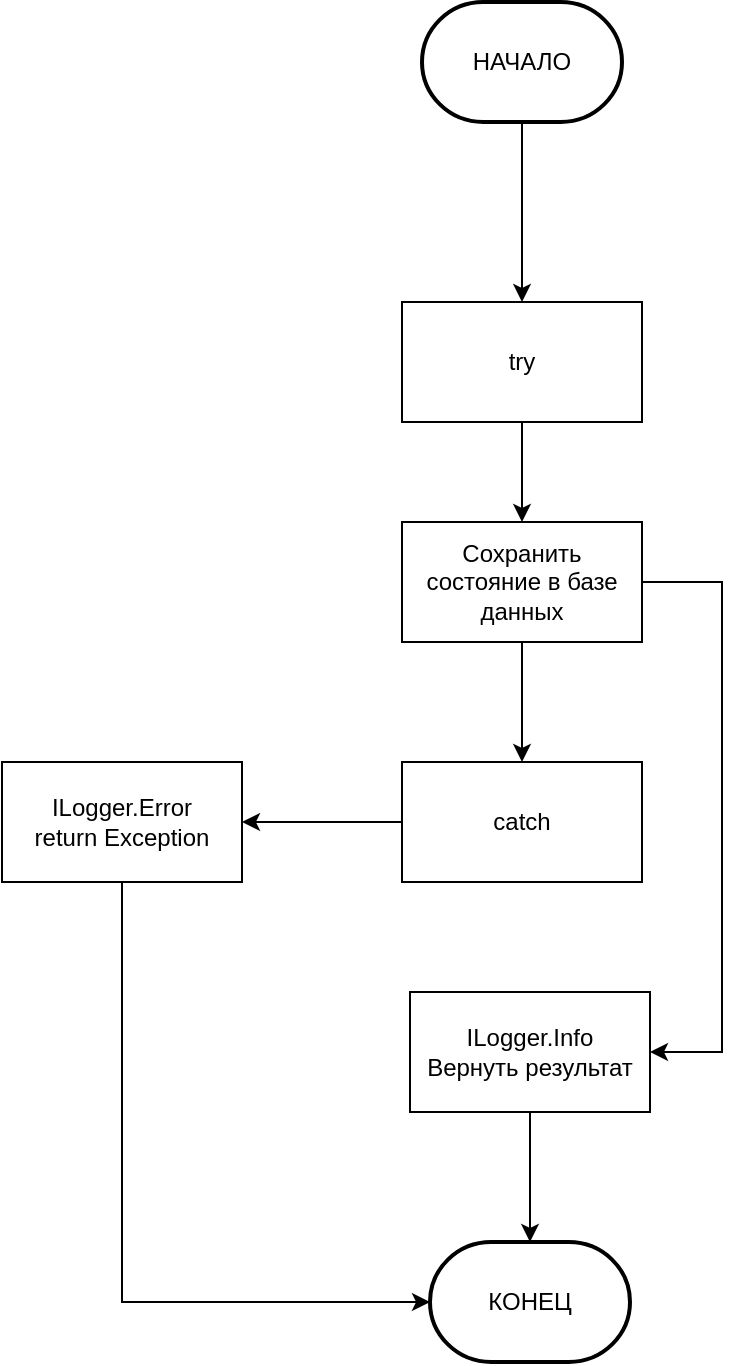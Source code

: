 <mxfile version="13.9.9" type="device"><diagram id="tu8GHThMDIH9UqnaUoCM" name="Страница 1"><mxGraphModel dx="852" dy="494" grid="1" gridSize="10" guides="1" tooltips="1" connect="1" arrows="1" fold="1" page="1" pageScale="1" pageWidth="827" pageHeight="1169" math="0" shadow="0"><root><mxCell id="0"/><mxCell id="1" parent="0"/><mxCell id="qlPwNF9bayiv_d7jtfun-5" style="edgeStyle=orthogonalEdgeStyle;rounded=0;orthogonalLoop=1;jettySize=auto;html=1;entryX=0.5;entryY=0;entryDx=0;entryDy=0;" edge="1" parent="1" source="qlPwNF9bayiv_d7jtfun-2" target="qlPwNF9bayiv_d7jtfun-3"><mxGeometry relative="1" as="geometry"/></mxCell><mxCell id="qlPwNF9bayiv_d7jtfun-2" value="НАЧАЛО" style="strokeWidth=2;html=1;shape=mxgraph.flowchart.terminator;whiteSpace=wrap;" vertex="1" parent="1"><mxGeometry x="360" y="30" width="100" height="60" as="geometry"/></mxCell><mxCell id="qlPwNF9bayiv_d7jtfun-11" style="edgeStyle=orthogonalEdgeStyle;rounded=0;orthogonalLoop=1;jettySize=auto;html=1;entryX=0.5;entryY=0;entryDx=0;entryDy=0;" edge="1" parent="1" source="qlPwNF9bayiv_d7jtfun-3" target="qlPwNF9bayiv_d7jtfun-6"><mxGeometry relative="1" as="geometry"/></mxCell><mxCell id="qlPwNF9bayiv_d7jtfun-3" value="try" style="rounded=0;whiteSpace=wrap;html=1;" vertex="1" parent="1"><mxGeometry x="350" y="180" width="120" height="60" as="geometry"/></mxCell><mxCell id="qlPwNF9bayiv_d7jtfun-8" style="edgeStyle=orthogonalEdgeStyle;rounded=0;orthogonalLoop=1;jettySize=auto;html=1;" edge="1" parent="1" source="qlPwNF9bayiv_d7jtfun-4" target="qlPwNF9bayiv_d7jtfun-7"><mxGeometry relative="1" as="geometry"/></mxCell><mxCell id="qlPwNF9bayiv_d7jtfun-4" value="catch" style="rounded=0;whiteSpace=wrap;html=1;" vertex="1" parent="1"><mxGeometry x="350" y="410" width="120" height="60" as="geometry"/></mxCell><mxCell id="qlPwNF9bayiv_d7jtfun-10" style="edgeStyle=orthogonalEdgeStyle;rounded=0;orthogonalLoop=1;jettySize=auto;html=1;entryX=1;entryY=0.5;entryDx=0;entryDy=0;" edge="1" parent="1" source="qlPwNF9bayiv_d7jtfun-6" target="qlPwNF9bayiv_d7jtfun-9"><mxGeometry relative="1" as="geometry"><Array as="points"><mxPoint x="510" y="320"/><mxPoint x="510" y="555"/></Array></mxGeometry></mxCell><mxCell id="qlPwNF9bayiv_d7jtfun-12" style="edgeStyle=orthogonalEdgeStyle;rounded=0;orthogonalLoop=1;jettySize=auto;html=1;entryX=0.5;entryY=0;entryDx=0;entryDy=0;" edge="1" parent="1" source="qlPwNF9bayiv_d7jtfun-6" target="qlPwNF9bayiv_d7jtfun-4"><mxGeometry relative="1" as="geometry"/></mxCell><mxCell id="qlPwNF9bayiv_d7jtfun-6" value="Сохранить состояние в базе данных" style="rounded=0;whiteSpace=wrap;html=1;" vertex="1" parent="1"><mxGeometry x="350" y="290" width="120" height="60" as="geometry"/></mxCell><mxCell id="qlPwNF9bayiv_d7jtfun-15" style="edgeStyle=orthogonalEdgeStyle;rounded=0;orthogonalLoop=1;jettySize=auto;html=1;entryX=0;entryY=0.5;entryDx=0;entryDy=0;entryPerimeter=0;" edge="1" parent="1" source="qlPwNF9bayiv_d7jtfun-7" target="qlPwNF9bayiv_d7jtfun-13"><mxGeometry relative="1" as="geometry"><Array as="points"><mxPoint x="210" y="680"/></Array></mxGeometry></mxCell><mxCell id="qlPwNF9bayiv_d7jtfun-7" value="ILogger.Error&lt;br&gt;return Exception" style="rounded=0;whiteSpace=wrap;html=1;" vertex="1" parent="1"><mxGeometry x="150" y="410" width="120" height="60" as="geometry"/></mxCell><mxCell id="qlPwNF9bayiv_d7jtfun-14" style="edgeStyle=orthogonalEdgeStyle;rounded=0;orthogonalLoop=1;jettySize=auto;html=1;entryX=0.5;entryY=0;entryDx=0;entryDy=0;entryPerimeter=0;" edge="1" parent="1" source="qlPwNF9bayiv_d7jtfun-9" target="qlPwNF9bayiv_d7jtfun-13"><mxGeometry relative="1" as="geometry"/></mxCell><mxCell id="qlPwNF9bayiv_d7jtfun-9" value="ILogger.Info&lt;br&gt;Вернуть результат" style="rounded=0;whiteSpace=wrap;html=1;" vertex="1" parent="1"><mxGeometry x="354" y="525" width="120" height="60" as="geometry"/></mxCell><mxCell id="qlPwNF9bayiv_d7jtfun-13" value="КОНЕЦ" style="strokeWidth=2;html=1;shape=mxgraph.flowchart.terminator;whiteSpace=wrap;" vertex="1" parent="1"><mxGeometry x="364" y="650" width="100" height="60" as="geometry"/></mxCell></root></mxGraphModel></diagram></mxfile>